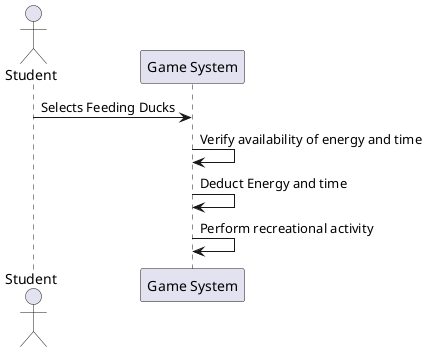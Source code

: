 @startuml

actor Student
participant "Game System" as System
Student -> System: Selects Feeding Ducks
System -> System: Verify availability of energy and time
System -> System: Deduct Energy and time
System -> System: Perform recreational activity



@enduml